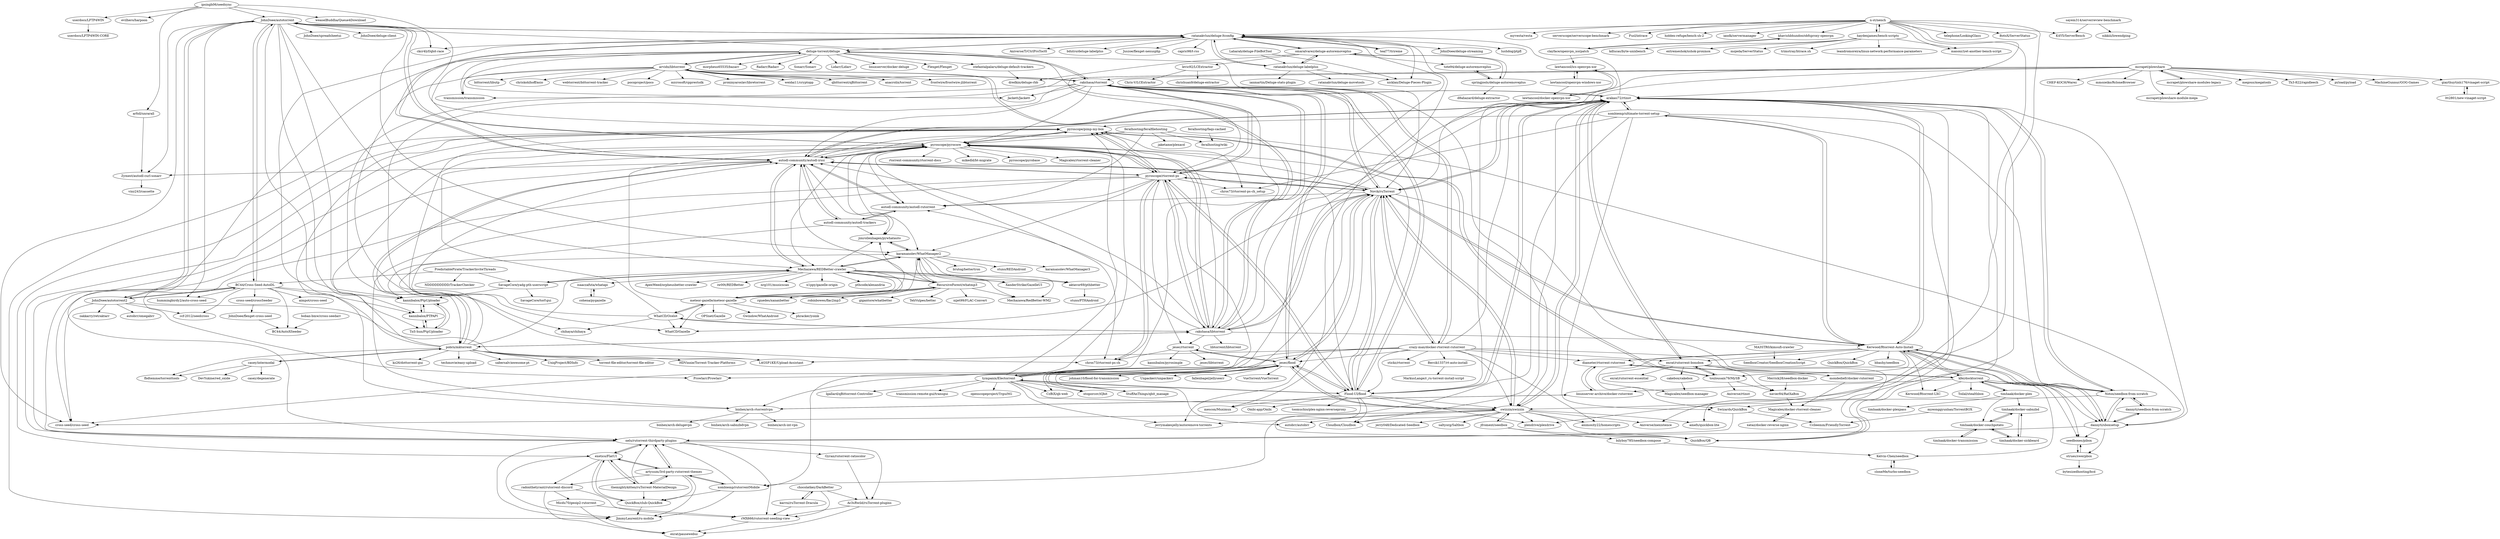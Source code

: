 digraph G {
"ipsingh06/seedsync" -> "weaselBuddha/Queue4Download"
"ipsingh06/seedsync" -> "JohnDoee/autotorrent"
"ipsingh06/seedsync" -> "userdocs/LFTP4WIN"
"ipsingh06/seedsync" -> "evilhero/harpoon"
"ipsingh06/seedsync" -> "pyroscope/pimp-my-box"
"ipsingh06/seedsync" -> "arfoll/unrarall"
"xombiemp/ultimate-torrent-setup" -> "pyroscope/pimp-my-box"
"xombiemp/ultimate-torrent-setup" -> "Kerwood/Rtorrent-Auto-Install"
"xombiemp/ultimate-torrent-setup" -> "arakasi72/rtinst"
"xombiemp/ultimate-torrent-setup" -> "xombiemp/rutorrentMobile"
"xombiemp/ultimate-torrent-setup" -> "Swizards/QuickBox"
"xombiemp/ultimate-torrent-setup" -> "Notos/seedbox-from-scratch"
"xombiemp/ultimate-torrent-setup" -> "chros73/rtorrent-ps-ch_setup"
"xombiemp/ultimate-torrent-setup" -> "QuickBox/QB" ["e"=1]
"deluge-torrent/deluge" -> "ratanakvlun/deluge-ltconfig"
"deluge-torrent/deluge" -> "arvidn/libtorrent"
"deluge-torrent/deluge" -> "rakshasa/rtorrent"
"deluge-torrent/deluge" -> "Novik/ruTorrent"
"deluge-torrent/deluge" -> "morpheus65535/bazarr" ["e"=1]
"deluge-torrent/deluge" -> "Radarr/Radarr" ["e"=1]
"deluge-torrent/deluge" -> "transmission/transmission" ["e"=1]
"deluge-torrent/deluge" -> "Sonarr/Sonarr" ["e"=1]
"deluge-torrent/deluge" -> "Lidarr/Lidarr" ["e"=1]
"deluge-torrent/deluge" -> "linuxserver/docker-deluge" ["e"=1]
"deluge-torrent/deluge" -> "Prowlarr/Prowlarr" ["e"=1]
"deluge-torrent/deluge" -> "Flexget/Flexget" ["e"=1]
"deluge-torrent/deluge" -> "autodl-community/autodl-irssi"
"deluge-torrent/deluge" -> "Jackett/Jackett" ["e"=1]
"deluge-torrent/deluge" -> "stefantalpalaru/deluge-default-trackers"
"haydenjames/bench-scripts" -> "n-st/nench"
"haydenjames/bench-scripts" -> "masonr/yet-another-bench-script" ["e"=1]
"haydenjames/bench-scripts" -> "trimstray/htrace.sh" ["e"=1]
"haydenjames/bench-scripts" -> "leandromoreira/linux-network-performance-parameters" ["e"=1]
"haydenjames/bench-scripts" -> "kdlucas/byte-unixbench" ["e"=1]
"haydenjames/bench-scripts" -> "extremeshok/xshok-proxmox" ["e"=1]
"haydenjames/bench-scripts" -> "mojeda/ServerStatus" ["e"=1]
"omaralvarez/deluge-autoremoveplus" -> "springjools/deluge-autoremoveplus"
"omaralvarez/deluge-autoremoveplus" -> "ratanakvlun/deluge-ltconfig"
"omaralvarez/deluge-autoremoveplus" -> "ratanakvlun/deluge-labelplus"
"omaralvarez/deluge-autoremoveplus" -> "levic92/LCExtractor"
"omaralvarez/deluge-autoremoveplus" -> "dredkin/deluge-rbb"
"omaralvarez/deluge-autoremoveplus" -> "tote94/deluge-autoremoveplus"
"crazy-max/docker-rtorrent-rutorrent" -> "Novik/ruTorrent"
"crazy-max/docker-rtorrent-rutorrent" -> "mondediefr/docker-rutorrent"
"crazy-max/docker-rtorrent-rutorrent" -> "swizzin/swizzin"
"crazy-max/docker-rtorrent-rutorrent" -> "arakasi72/rtinst"
"crazy-max/docker-rtorrent-rutorrent" -> "rakshasa/rtorrent"
"crazy-max/docker-rtorrent-rutorrent" -> "binhex/arch-rtorrentvpn"
"crazy-max/docker-rtorrent-rutorrent" -> "stickz/rtorrent"
"crazy-max/docker-rtorrent-rutorrent" -> "Bercik1337/rt-auto-install"
"crazy-max/docker-rtorrent-rutorrent" -> "diameter/rtorrent-rutorrent"
"crazy-max/docker-rtorrent-rutorrent" -> "cross-seed/cross-seed" ["e"=1]
"crazy-max/docker-rtorrent-rutorrent" -> "animosity22/homescripts" ["e"=1]
"crazy-max/docker-rtorrent-rutorrent" -> "Flood-UI/flood"
"crazy-max/docker-rtorrent-rutorrent" -> "jesec/flood"
"crazy-max/docker-rtorrent-rutorrent" -> "exrat/rutorrent-bonobox"
"crazy-max/docker-rtorrent-rutorrent" -> "L4GSP1KE/Upload-Assistant" ["e"=1]
"pobrn/mktorrent" -> "kz26/dottorrent-gui" ["e"=1]
"pobrn/mktorrent" -> "autodl-community/autodl-irssi"
"pobrn/mktorrent" -> "techmovie/easy-upload" ["e"=1]
"pobrn/mktorrent" -> "L4GSP1KE/Upload-Assistant" ["e"=1]
"pobrn/mktorrent" -> "pyroscope/pyrocore"
"pobrn/mktorrent" -> "sabersalv/awesome-pt" ["e"=1]
"pobrn/mktorrent" -> "ratanakvlun/deluge-ltconfig"
"pobrn/mktorrent" -> "rakshasa/libtorrent"
"pobrn/mktorrent" -> "fbdtemme/torrenttools" ["e"=1]
"pobrn/mktorrent" -> "Mechazawa/REDBetter-crawler"
"pobrn/mktorrent" -> "UniqProject/BDInfo" ["e"=1]
"pobrn/mktorrent" -> "karamanolev/WhatManager2"
"pobrn/mktorrent" -> "casey/intermodal"
"pobrn/mktorrent" -> "torrent-file-editor/torrent-file-editor" ["e"=1]
"pobrn/mktorrent" -> "HDVinnie/Torrent-Tracker-Platforms" ["e"=1]
"timhaak/docker-plex" -> "timhaak/docker-sabnzbd"
"timhaak/docker-plex" -> "timhaak/docker-plexpass"
"timhaak/docker-plex" -> "timhaak/docker-couchpotato"
"timhaak/docker-plex" -> "kfei/docktorrent"
"arfoll/unrarall" -> "Zymest/autodl-curl-sonarr"
"Bercik1337/rt-auto-install" -> "MarkusLange/r_ru-torrent-install-script"
"casey/intermodal" -> "fbdtemme/torrenttools" ["e"=1]
"casey/intermodal" -> "pobrn/mktorrent"
"casey/intermodal" -> "casey/degenerate"
"casey/intermodal" -> "DevYukine/red_oxide" ["e"=1]
"jimrollenhagen/pywhatauto" -> "karamanolev/WhatManager2"
"cakebox/cakebox" -> "Magicalex/seedbox-manager"
"JohnDoee/autotorrent" -> "BC44/Cross-Seed-AutoDL"
"JohnDoee/autotorrent" -> "cross-seed/cross-seed" ["e"=1]
"JohnDoee/autotorrent" -> "JohnDoee/autotorrent2"
"JohnDoee/autotorrent" -> "kannibalox/PTPAPI"
"JohnDoee/autotorrent" -> "pyroscope/pyrocore"
"JohnDoee/autotorrent" -> "TnS-hun/PtpUploader"
"JohnDoee/autotorrent" -> "kannibalox/PtpUploader"
"JohnDoee/autotorrent" -> "Mechazawa/REDBetter-crawler"
"JohnDoee/autotorrent" -> "ckcr4lyf/qbit-race" ["e"=1]
"JohnDoee/autotorrent" -> "hummingbirdy2/auto-cross-seed"
"JohnDoee/autotorrent" -> "JohnDoee/spreadsheetui"
"JohnDoee/autotorrent" -> "JohnDoee/deluge-client"
"JohnDoee/autotorrent" -> "karamanolev/WhatManager2"
"JohnDoee/autotorrent" -> "Zymest/autodl-curl-sonarr"
"JohnDoee/autotorrent" -> "ratanakvlun/deluge-ltconfig"
"teal77/trireme" -> "ratanakvlun/deluge-ltconfig"
"feralhosting/feralfilehosting" -> "autodl-community/autodl-rutorrent"
"feralhosting/feralfilehosting" -> "dannyti/sboxsetup"
"feralhosting/feralfilehosting" -> "pyroscope/pyrocore"
"feralhosting/feralfilehosting" -> "feralhosting/wiki"
"feralhosting/feralfilehosting" -> "autodl-community/autodl-irssi"
"feralhosting/feralfilehosting" -> "jaketame/plexacd" ["e"=1]
"springjools/deluge-autoremoveplus" -> "tote94/deluge-autoremoveplus"
"springjools/deluge-autoremoveplus" -> "omaralvarez/deluge-autoremoveplus"
"springjools/deluge-autoremoveplus" -> "d8ahazard/deluge-extractor"
"Micdu70/geoip2-rutorrent" -> "rMX666/rutorrent-seeding-view"
"Micdu70/geoip2-rutorrent" -> "exrat/pausewebui"
"levic92/LCExtractor" -> "chrishuan9/deluge-extractor"
"levic92/LCExtractor" -> "Chris-V/LCExtractor"
"userdocs/LFTP4WIN" -> "userdocs/LFTP4WIN-CORE"
"timhaak/docker-sabnzbd" -> "timhaak/docker-sickbeard"
"timhaak/docker-sabnzbd" -> "timhaak/docker-couchpotato"
"autodl-community/autodl-trackers" -> "autodl-community/autodl-irssi"
"autodl-community/autodl-trackers" -> "autodl-community/autodl-rutorrent"
"autodl-community/autodl-trackers" -> "kannibalox/PtpUploader"
"autodl-community/autodl-trackers" -> "jimrollenhagen/pywhatauto"
"lawtancool/docker-openvpn-xor" -> "lawtancool/ics-openvpn-xor"
"Magicalex/docker-rtorrent-cleaner" -> "xataz/docker-reverse-nginx"
"timhaak/docker-sickbeard" -> "timhaak/docker-sabnzbd"
"timhaak/docker-sickbeard" -> "timhaak/docker-couchpotato"
"JohnDoee/flexget-cross-seed" -> "BC44/AutoXSeeder"
"karamanolev/WhatManager2" -> "RecursiveForest/whatmp3"
"karamanolev/WhatManager2" -> "Mechazawa/REDBetter-crawler"
"karamanolev/WhatManager2" -> "jimrollenhagen/pywhatauto"
"karamanolev/WhatManager2" -> "Mechazawa/RedBetter-WM2"
"karamanolev/WhatManager2" -> "brutog/bettertron"
"karamanolev/WhatManager2" -> "XanderStrike/GazelleUI"
"karamanolev/WhatManager2" -> "stuxo/REDAndroid"
"karamanolev/WhatManager2" -> "karamanolev/WhatManager3"
"karamanolev/WhatManager2" -> "aktavor69/pthbetter"
"jesec/flood" -> "Flood-UI/flood"
"jesec/flood" -> "VueTorrent/VueTorrent" ["e"=1]
"jesec/flood" -> "jesec/rtorrent"
"jesec/flood" -> "CzBiX/qb-web" ["e"=1]
"jesec/flood" -> "rakshasa/rtorrent"
"jesec/flood" -> "autobrr/autobrr" ["e"=1]
"jesec/flood" -> "Prowlarr/Prowlarr" ["e"=1]
"jesec/flood" -> "swizzin/swizzin"
"jesec/flood" -> "johman10/flood-for-transmission" ["e"=1]
"jesec/flood" -> "ntoporcov/iQbit" ["e"=1]
"jesec/flood" -> "Novik/ruTorrent"
"jesec/flood" -> "Unpackerr/unpackerr" ["e"=1]
"jesec/flood" -> "StuffAnThings/qbit_manage" ["e"=1]
"jesec/flood" -> "tympanix/Electorrent"
"jesec/flood" -> "fallenbagel/jellyseerr" ["e"=1]
"arakasi72/rtinst" -> "swizzin/swizzin"
"arakasi72/rtinst" -> "QuickBox/QB" ["e"=1]
"arakasi72/rtinst" -> "Novik/ruTorrent"
"arakasi72/rtinst" -> "Kerwood/Rtorrent-Auto-Install"
"arakasi72/rtinst" -> "Aniverse/inexistence" ["e"=1]
"arakasi72/rtinst" -> "Flood-UI/flood"
"arakasi72/rtinst" -> "dannyti/sboxsetup"
"arakasi72/rtinst" -> "amefs/quickbox-lite" ["e"=1]
"arakasi72/rtinst" -> "rakshasa/rtorrent"
"arakasi72/rtinst" -> "Cloudbox/Cloudbox" ["e"=1]
"arakasi72/rtinst" -> "autodl-community/autodl-irssi"
"arakasi72/rtinst" -> "exrat/rutorrent-bonobox"
"arakasi72/rtinst" -> "xombiemp/ultimate-torrent-setup"
"arakasi72/rtinst" -> "Notos/seedbox-from-scratch"
"arakasi72/rtinst" -> "ratanakvlun/deluge-ltconfig"
"Novik/ruTorrent" -> "rakshasa/rtorrent"
"Novik/ruTorrent" -> "arakasi72/rtinst"
"Novik/ruTorrent" -> "Flood-UI/flood"
"Novik/ruTorrent" -> "rakshasa/libtorrent"
"Novik/ruTorrent" -> "crazy-max/docker-rtorrent-rutorrent"
"Novik/ruTorrent" -> "swizzin/swizzin"
"Novik/ruTorrent" -> "autodl-community/autodl-irssi"
"Novik/ruTorrent" -> "QuickBox/QB" ["e"=1]
"Novik/ruTorrent" -> "pyroscope/pyrocore"
"Novik/ruTorrent" -> "autodl-community/autodl-rutorrent"
"Novik/ruTorrent" -> "Kerwood/Rtorrent-Auto-Install"
"Novik/ruTorrent" -> "WhatCD/Gazelle" ["e"=1]
"Novik/ruTorrent" -> "pyroscope/rtorrent-ps"
"Novik/ruTorrent" -> "jesec/flood"
"Novik/ruTorrent" -> "mescon/Muximux" ["e"=1]
"rakshasa/rtorrent" -> "Novik/ruTorrent"
"rakshasa/rtorrent" -> "rakshasa/libtorrent"
"rakshasa/rtorrent" -> "Flood-UI/flood"
"rakshasa/rtorrent" -> "arakasi72/rtinst"
"rakshasa/rtorrent" -> "pyroscope/rtorrent-ps"
"rakshasa/rtorrent" -> "jesec/flood"
"rakshasa/rtorrent" -> "arvidn/libtorrent"
"rakshasa/rtorrent" -> "swizzin/swizzin"
"rakshasa/rtorrent" -> "pyroscope/pyrocore"
"rakshasa/rtorrent" -> "deluge-torrent/deluge"
"rakshasa/rtorrent" -> "crazy-max/docker-rtorrent-rutorrent"
"rakshasa/rtorrent" -> "WhatCD/Gazelle" ["e"=1]
"rakshasa/rtorrent" -> "transmission/transmission" ["e"=1]
"rakshasa/rtorrent" -> "autodl-community/autodl-irssi"
"rakshasa/rtorrent" -> "Jackett/Jackett" ["e"=1]
"rakshasa/libtorrent" -> "rakshasa/rtorrent"
"rakshasa/libtorrent" -> "Novik/ruTorrent"
"rakshasa/libtorrent" -> "pyroscope/pyrocore"
"rakshasa/libtorrent" -> "pyroscope/rtorrent-ps"
"rakshasa/libtorrent" -> "pobrn/mktorrent"
"rakshasa/libtorrent" -> "pyroscope/pimp-my-box"
"rakshasa/libtorrent" -> "arvidn/libtorrent"
"rakshasa/libtorrent" -> "autodl-community/autodl-irssi"
"rakshasa/libtorrent" -> "ratanakvlun/deluge-ltconfig"
"rakshasa/libtorrent" -> "WhatCD/Ocelot"
"rakshasa/libtorrent" -> "arakasi72/rtinst"
"rakshasa/libtorrent" -> "Kerwood/Rtorrent-Auto-Install"
"rakshasa/libtorrent" -> "libtorrent/libtorrent"
"rakshasa/libtorrent" -> "jesec/rtorrent"
"rakshasa/libtorrent" -> "autodl-community/autodl-rutorrent"
"MA3STR0/kimsufi-crawler" -> "SeedboxCreator/SeedboxCreationScript"
"pyroscope/rtorrent-ps" -> "pyroscope/pyrocore"
"pyroscope/rtorrent-ps" -> "chros73/rtorrent-ps-ch"
"pyroscope/rtorrent-ps" -> "pyroscope/pimp-my-box"
"pyroscope/rtorrent-ps" -> "rakshasa/rtorrent"
"pyroscope/rtorrent-ps" -> "autodl-community/autodl-irssi"
"pyroscope/rtorrent-ps" -> "rakshasa/libtorrent"
"pyroscope/rtorrent-ps" -> "xombiemp/rutorrentMobile"
"pyroscope/rtorrent-ps" -> "Flood-UI/flood"
"pyroscope/rtorrent-ps" -> "chros73/rtorrent-ps-ch_setup"
"pyroscope/rtorrent-ps" -> "Novik/ruTorrent"
"pyroscope/rtorrent-ps" -> "jesec/rtorrent"
"pyroscope/rtorrent-ps" -> "autodl-community/autodl-rutorrent"
"pyroscope/rtorrent-ps" -> "binhex/arch-rtorrentvpn"
"pyroscope/rtorrent-ps" -> "nelu/rutorrent-thirdparty-plugins"
"pyroscope/rtorrent-ps" -> "karamanolev/WhatManager2"
"BC44/Cross-Seed-AutoDL" -> "JohnDoee/autotorrent2"
"BC44/Cross-Seed-AutoDL" -> "JohnDoee/autotorrent"
"BC44/Cross-Seed-AutoDL" -> "cross-seed/cross-seed" ["e"=1]
"BC44/Cross-Seed-AutoDL" -> "ccf-2012/seedcross" ["e"=1]
"BC44/Cross-Seed-AutoDL" -> "hummingbirdy2/auto-cross-seed"
"BC44/Cross-Seed-AutoDL" -> "kannibalox/PtpUploader"
"BC44/Cross-Seed-AutoDL" -> "BC44/AutoXSeeder"
"BC44/Cross-Seed-AutoDL" -> "cross-seed/crossSeeder"
"BC44/Cross-Seed-AutoDL" -> "kannibalox/PTPAPI"
"BC44/Cross-Seed-AutoDL" -> "aimpot/cross-seed"
"dannyti/sboxsetup" -> "dannyti/seedbox-from-scratch"
"dannyti/sboxsetup" -> "Notos/seedbox-from-scratch"
"dannyti/sboxsetup" -> "strues/swerpbox"
"dannyti/sboxsetup" -> "seedboxes/pibox"
"dannyti/sboxsetup" -> "Kerwood/Rtorrent-Auto-Install"
"dannyti/sboxsetup" -> "nelu/rutorrent-thirdparty-plugins"
"lawtancool/ics-openvpn-xor" -> "lawtancool/docker-openvpn-xor"
"lawtancool/ics-openvpn-xor" -> "lawtancool/openvpn-windows-xor"
"WhatCD/Ocelot" -> "WhatCD/Gazelle" ["e"=1]
"WhatCD/Ocelot" -> "meteor-gazelle/meteor-gazelle"
"WhatCD/Ocelot" -> "chihaya/chihaya" ["e"=1]
"WhatCD/Ocelot" -> "pyroscope/pyrocore"
"WhatCD/Ocelot" -> "rakshasa/libtorrent"
"WhatCD/Ocelot" -> "autodl-community/autodl-irssi"
"dannyti/seedbox-from-scratch" -> "dannyti/sboxsetup"
"dannyti/seedbox-from-scratch" -> "Notos/seedbox-from-scratch"
"toulousain79/MySB" -> "xavier84/RatXaBox"
"toulousain79/MySB" -> "pyroscope/pimp-my-box"
"toulousain79/MySB" -> "exrat/rutorrent-bonobox"
"toulousain79/MySB" -> "Aniverse/rtinst"
"tote94/deluge-autoremoveplus" -> "springjools/deluge-autoremoveplus"
"diameter/rtorrent-rutorrent" -> "kfei/docktorrent"
"diameter/rtorrent-rutorrent" -> "linuxserver-archive/docker-rutorrent"
"kfei/docktorrent" -> "diameter/rtorrent-rutorrent"
"kfei/docktorrent" -> "dannyti/sboxsetup"
"kfei/docktorrent" -> "linuxserver-archive/docker-rutorrent"
"kfei/docktorrent" -> "Kerwood/Rtorrent-Auto-Install"
"kfei/docktorrent" -> "Kerwood/Rtorrent-LXC"
"kfei/docktorrent" -> "Kelvin-Chen/seedbox"
"kfei/docktorrent" -> "Notos/seedbox-from-scratch"
"kfei/docktorrent" -> "timhaak/docker-plex"
"kfei/docktorrent" -> "Toilal/stealthbox"
"kfei/docktorrent" -> "seedboxes/pibox"
"Laharah/deluge-FileBotTool" -> "ratanakvlun/deluge-labelplus"
"Laharah/deluge-FileBotTool" -> "nicklan/Deluge-Pieces-Plugin"
"lawtancool/openvpn-windows-xor" -> "lawtancool/ics-openvpn-xor"
"lawtancool/openvpn-windows-xor" -> "lawtancool/docker-openvpn-xor"
"mondediefr/docker-rutorrent" -> "Magicalex/docker-rtorrent-cleaner"
"boban-bmw/cross-seedarr" -> "BC44/AutoXSeeder"
"Ac3sRwild/ruTorrent-plugins" -> "exrat/pausewebui"
"Ac3sRwild/ruTorrent-plugins" -> "rMX666/rutorrent-seeding-view"
"timhaak/docker-couchpotato" -> "timhaak/docker-sickbeard"
"timhaak/docker-couchpotato" -> "timhaak/docker-transmission"
"timhaak/docker-couchpotato" -> "timhaak/docker-sabnzbd"
"cross-seed/crossSeeder" -> "JohnDoee/flexget-cross-seed"
"timhaak/docker-transmission" -> "timhaak/docker-couchpotato"
"arvidn/libtorrent" -> "qbittorrent/qBittorrent" ["e"=1]
"arvidn/libtorrent" -> "rakshasa/rtorrent"
"arvidn/libtorrent" -> "transmission/transmission" ["e"=1]
"arvidn/libtorrent" -> "deluge-torrent/deluge"
"arvidn/libtorrent" -> "rakshasa/libtorrent"
"arvidn/libtorrent" -> "anacrolix/torrent" ["e"=1]
"arvidn/libtorrent" -> "frostwire/frostwire-jlibtorrent" ["e"=1]
"arvidn/libtorrent" -> "bittorrent/libutp" ["e"=1]
"arvidn/libtorrent" -> "chriskohlhoff/asio" ["e"=1]
"arvidn/libtorrent" -> "webtorrent/bittorrent-tracker" ["e"=1]
"arvidn/libtorrent" -> "chihaya/chihaya" ["e"=1]
"arvidn/libtorrent" -> "pocoproject/poco" ["e"=1]
"arvidn/libtorrent" -> "microsoft/cpprestsdk" ["e"=1]
"arvidn/libtorrent" -> "proninyaroslav/libretorrent" ["e"=1]
"arvidn/libtorrent" -> "weidai11/cryptopp" ["e"=1]
"PredictablePirate/TrackerInviteThreads" -> "NDDDDDDDDD/TrackerChecker"
"PredictablePirate/TrackerInviteThreads" -> "SavageCore/yadg-pth-userscript"
"PredictablePirate/TrackerInviteThreads" -> "BC44/Cross-Seed-AutoDL"
"pyroscope/pyrocore" -> "pyroscope/rtorrent-ps"
"pyroscope/pyrocore" -> "pyroscope/pimp-my-box"
"pyroscope/pyrocore" -> "autodl-community/autodl-irssi"
"pyroscope/pyrocore" -> "rtorrent-community/rtorrent-docs"
"pyroscope/pyrocore" -> "autodl-community/autodl-rutorrent"
"pyroscope/pyrocore" -> "chros73/rtorrent-ps-ch"
"pyroscope/pyrocore" -> "JohnDoee/autotorrent"
"pyroscope/pyrocore" -> "karamanolev/WhatManager2"
"pyroscope/pyrocore" -> "Mechazawa/REDBetter-crawler"
"pyroscope/pyrocore" -> "mikedld/bt-migrate"
"pyroscope/pyrocore" -> "jimrollenhagen/pywhatauto"
"pyroscope/pyrocore" -> "pyroscope/pyrobase"
"pyroscope/pyrocore" -> "Magicalex/rtorrent-cleaner"
"pyroscope/pyrocore" -> "nelu/rutorrent-thirdparty-plugins"
"pyroscope/pyrocore" -> "rakshasa/libtorrent"
"nelu/rutorrent-thirdparty-plugins" -> "Gyran/rutorrent-ratiocolor"
"nelu/rutorrent-thirdparty-plugins" -> "Ac3sRwild/ruTorrent-plugins"
"nelu/rutorrent-thirdparty-plugins" -> "JimmyLaurent/ru-mobile"
"nelu/rutorrent-thirdparty-plugins" -> "exetico/FlatUI"
"nelu/rutorrent-thirdparty-plugins" -> "rMX666/rutorrent-seeding-view"
"nelu/rutorrent-thirdparty-plugins" -> "artyuum/3rd-party-rutorrent-themes"
"Flood-UI/flood" -> "jesec/flood"
"Flood-UI/flood" -> "rakshasa/rtorrent"
"Flood-UI/flood" -> "Novik/ruTorrent"
"Flood-UI/flood" -> "arakasi72/rtinst"
"Flood-UI/flood" -> "pyroscope/pyrocore"
"Flood-UI/flood" -> "pyroscope/rtorrent-ps"
"Flood-UI/flood" -> "swizzin/swizzin"
"Flood-UI/flood" -> "QuickBox/QB" ["e"=1]
"Flood-UI/flood" -> "mescon/Muximux" ["e"=1]
"Flood-UI/flood" -> "plexdrive/plexdrive" ["e"=1]
"Flood-UI/flood" -> "autodl-community/autodl-irssi"
"Flood-UI/flood" -> "Cloudbox/Cloudbox" ["e"=1]
"Flood-UI/flood" -> "tympanix/Electorrent"
"Flood-UI/flood" -> "Ombi-app/Ombi" ["e"=1]
"Flood-UI/flood" -> "toomuchio/plex-nginx-reverseproxy" ["e"=1]
"rMX666/rutorrent-seeding-view" -> "exrat/pausewebui"
"jesec/rtorrent" -> "kannibalox/pyrosimple"
"jesec/rtorrent" -> "jesec/flood"
"jesec/rtorrent" -> "chros73/rtorrent-ps-ch"
"jesec/rtorrent" -> "jesec/libtorrent"
"meteor-gazelle/meteor-gazelle" -> "WhatCD/Ocelot"
"meteor-gazelle/meteor-gazelle" -> "WhatCD/Gazelle" ["e"=1]
"meteor-gazelle/meteor-gazelle" -> "karamanolev/WhatManager2"
"meteor-gazelle/meteor-gazelle" -> "RecursiveForest/whatmp3"
"meteor-gazelle/meteor-gazelle" -> "Mechazawa/REDBetter-crawler"
"meteor-gazelle/meteor-gazelle" -> "OPSnet/Gazelle" ["e"=1]
"meteor-gazelle/meteor-gazelle" -> "Gwindow/WhatAndroid"
"meteor-gazelle/meteor-gazelle" -> "phracker/yoink"
"meteor-gazelle/meteor-gazelle" -> "autodl-community/autodl-irssi"
"meteor-gazelle/meteor-gazelle" -> "pyroscope/pyrocore"
"TnS-hun/PtpUploader" -> "kannibalox/PTPAPI"
"TnS-hun/PtpUploader" -> "kannibalox/PtpUploader"
"mcrapet/plowshare" -> "mcrapet/plowshare-modules-legacy"
"mcrapet/plowshare" -> "mcrapet/plowshare-module-mega"
"mcrapet/plowshare" -> "megous/megatools" ["e"=1]
"mcrapet/plowshare" -> "Th3-822/rapidleech" ["e"=1]
"mcrapet/plowshare" -> "pobrn/mktorrent"
"mcrapet/plowshare" -> "pyload/pyload" ["e"=1]
"mcrapet/plowshare" -> "pyroscope/rtorrent-ps"
"mcrapet/plowshare" -> "MachineGunnur/GOG-Games" ["e"=1]
"mcrapet/plowshare" -> "Novik/ruTorrent"
"mcrapet/plowshare" -> "Flood-UI/flood"
"mcrapet/plowshare" -> "giaythuytinh176/vinaget-script"
"mcrapet/plowshare" -> "CHEF-KOCH/Warez" ["e"=1]
"mcrapet/plowshare" -> "rakshasa/rtorrent"
"mcrapet/plowshare" -> "mmozeiko/RcloneBrowser" ["e"=1]
"Kelvin-Chen/seedbox" -> "cloneMe/turbo-seedbox"
"exrat/rutorrent-bonobox" -> "exrat/rutorrent-essential"
"exrat/rutorrent-bonobox" -> "toulousain79/MySB"
"exrat/rutorrent-bonobox" -> "mondediefr/docker-rutorrent"
"exrat/rutorrent-bonobox" -> "xavier84/RatXaBox"
"exrat/rutorrent-bonobox" -> "Magicalex/seedbox-manager"
"exrat/rutorrent-bonobox" -> "cakebox/cakebox"
"exrat/rutorrent-bonobox" -> "dannyti/sboxsetup"
"exrat/rutorrent-bonobox" -> "arakasi72/rtinst"
"myeonggyunhan/TorrentBOX" -> "Cclleemm/FriendlyTorrent"
"pyroscope/pimp-my-box" -> "pyroscope/pyrocore"
"pyroscope/pimp-my-box" -> "chros73/rtorrent-ps-ch_setup"
"pyroscope/pimp-my-box" -> "pyroscope/rtorrent-ps"
"pyroscope/pimp-my-box" -> "exetico/FlatUI"
"pyroscope/pimp-my-box" -> "JimmyLaurent/ru-mobile"
"pyroscope/pimp-my-box" -> "toulousain79/MySB"
"pyroscope/pimp-my-box" -> "nelu/rutorrent-thirdparty-plugins"
"pyroscope/pimp-my-box" -> "chros73/rtorrent-ps-ch"
"mcrapet/plowshare-modules-legacy" -> "mcrapet/plowshare-module-mega"
"mcrapet/plowshare-modules-legacy" -> "mcrapet/plowshare"
"giaythuytinh176/vinaget-script" -> "ltt2801/new-vinaget-script"
"kannibalox/PtpUploader" -> "kannibalox/PTPAPI"
"kannibalox/PtpUploader" -> "TnS-hun/PtpUploader"
"Gyran/rutorrent-ratiocolor" -> "Ac3sRwild/ruTorrent-plugins"
"Zymest/autodl-curl-sonarr" -> "vinz243/cassette"
"JohnDoee/autotorrent2" -> "BC44/Cross-Seed-AutoDL"
"JohnDoee/autotorrent2" -> "cross-seed/cross-seed" ["e"=1]
"JohnDoee/autotorrent2" -> "ccf-2012/seedcross" ["e"=1]
"JohnDoee/autotorrent2" -> "JohnDoee/autotorrent"
"JohnDoee/autotorrent2" -> "autobrr/omegabrr" ["e"=1]
"JohnDoee/autotorrent2" -> "zakkarry/retraktarr"
"JohnDoee/autotorrent2" -> "L4GSP1KE/Upload-Assistant" ["e"=1]
"RecursiveForest/whatmp3" -> "karamanolev/WhatManager2"
"RecursiveForest/whatmp3" -> "Mechazawa/REDBetter-crawler"
"RecursiveForest/whatmp3" -> "Mechazawa/RedBetter-WM2"
"RecursiveForest/whatmp3" -> "rguedes/xanaxbetter"
"RecursiveForest/whatmp3" -> "jimrollenhagen/pywhatauto"
"RecursiveForest/whatmp3" -> "meteor-gazelle/meteor-gazelle"
"RecursiveForest/whatmp3" -> "robinbowes/flac2mp3"
"RecursiveForest/whatmp3" -> "gigantore/whatbetter"
"RecursiveForest/whatmp3" -> "TehVulpes/better"
"RecursiveForest/whatmp3" -> "nijet99/FLAC-Convert"
"isaaczafuta/whatapi" -> "cohena/pygazelle"
"seedboxes/pibox" -> "strues/swerpbox"
"exetico/FlatUI" -> "QuickBox/club-QuickBox"
"exetico/FlatUI" -> "themightykitten/ruTorrent-MaterialDesign"
"exetico/FlatUI" -> "radonthetyrant/rutorrent-discord"
"exetico/FlatUI" -> "artyuum/3rd-party-rutorrent-themes"
"exetico/FlatUI" -> "nelu/rutorrent-thirdparty-plugins"
"exetico/FlatUI" -> "JimmyLaurent/ru-mobile"
"linuxserver-archive/docker-rutorrent" -> "diameter/rtorrent-rutorrent"
"linuxserver-archive/docker-rutorrent" -> "binhex/arch-rtorrentvpn"
"themightykitten/ruTorrent-MaterialDesign" -> "exetico/FlatUI"
"themightykitten/ruTorrent-MaterialDesign" -> "QuickBox/club-QuickBox"
"themightykitten/ruTorrent-MaterialDesign" -> "nelu/rutorrent-thirdparty-plugins"
"themightykitten/ruTorrent-MaterialDesign" -> "artyuum/3rd-party-rutorrent-themes"
"artyuum/3rd-party-rutorrent-themes" -> "exetico/FlatUI"
"artyuum/3rd-party-rutorrent-themes" -> "nelu/rutorrent-thirdparty-plugins"
"artyuum/3rd-party-rutorrent-themes" -> "radonthetyrant/rutorrent-discord"
"artyuum/3rd-party-rutorrent-themes" -> "xombiemp/rutorrentMobile"
"artyuum/3rd-party-rutorrent-themes" -> "QuickBox/club-QuickBox"
"artyuum/3rd-party-rutorrent-themes" -> "themightykitten/ruTorrent-MaterialDesign"
"artyuum/3rd-party-rutorrent-themes" -> "JimmyLaurent/ru-mobile"
"Notos/seedbox-from-scratch" -> "dannyti/sboxsetup"
"Notos/seedbox-from-scratch" -> "dannyti/seedbox-from-scratch"
"Notos/seedbox-from-scratch" -> "Swizards/QuickBox"
"Notos/seedbox-from-scratch" -> "Kerwood/Rtorrent-Auto-Install"
"Notos/seedbox-from-scratch" -> "arakasi72/rtinst"
"chros73/rtorrent-ps-ch" -> "pyroscope/rtorrent-ps"
"binhex/arch-rtorrentvpn" -> "binhex/arch-delugevpn" ["e"=1]
"binhex/arch-rtorrentvpn" -> "linuxserver-archive/docker-rutorrent"
"binhex/arch-rtorrentvpn" -> "binhex/arch-sabnzbdvpn" ["e"=1]
"binhex/arch-rtorrentvpn" -> "binhex/arch-int-vpn"
"binhex/arch-rtorrentvpn" -> "pyroscope/pimp-my-box"
"sayem314/serverreview-benchmark" -> "K4Y5/ServerBench"
"sayem314/serverreview-benchmark" -> "nikkiii/lowendping"
"cohena/pygazelle" -> "isaaczafuta/whatapi"
"kannibalox/PTPAPI" -> "kannibalox/PtpUploader"
"kannibalox/PTPAPI" -> "TnS-hun/PtpUploader"
"Swizards/QuickBox" -> "nelu/rutorrent-thirdparty-plugins"
"Swizards/QuickBox" -> "Cclleemm/FriendlyTorrent"
"Mechazawa/REDBetter-crawler" -> "ApexWeed/orpheusbetter-crawler" ["e"=1]
"Mechazawa/REDBetter-crawler" -> "karamanolev/WhatManager2"
"Mechazawa/REDBetter-crawler" -> "iw00t/REDBetter" ["e"=1]
"Mechazawa/REDBetter-crawler" -> "Mechazawa/RedBetter-WM2"
"Mechazawa/REDBetter-crawler" -> "SavageCore/yadg-pth-userscript"
"Mechazawa/REDBetter-crawler" -> "aktavor69/pthbetter"
"Mechazawa/REDBetter-crawler" -> "jimrollenhagen/pywhatauto"
"Mechazawa/REDBetter-crawler" -> "rguedes/xanaxbetter"
"Mechazawa/REDBetter-crawler" -> "RecursiveForest/whatmp3"
"Mechazawa/REDBetter-crawler" -> "XanderStrike/GazelleUI"
"Mechazawa/REDBetter-crawler" -> "isaaczafuta/whatapi"
"Mechazawa/REDBetter-crawler" -> "nrg101/musicscan" ["e"=1]
"Mechazawa/REDBetter-crawler" -> "autodl-community/autodl-irssi"
"Mechazawa/REDBetter-crawler" -> "x1ppy/gazelle-origin" ["e"=1]
"Mechazawa/REDBetter-crawler" -> "pthcode/alexandria"
"tympanix/Electorrent" -> "transmission-remote-gui/transgui" ["e"=1]
"tympanix/Electorrent" -> "jesec/flood"
"tympanix/Electorrent" -> "arakasi72/rtinst"
"tympanix/Electorrent" -> "pyroscope/pimp-my-box"
"tympanix/Electorrent" -> "swizzin/swizzin"
"tympanix/Electorrent" -> "Flood-UI/flood"
"tympanix/Electorrent" -> "ntoporcov/iQbit" ["e"=1]
"tympanix/Electorrent" -> "openscopeproject/TrguiNG" ["e"=1]
"tympanix/Electorrent" -> "CzBiX/qb-web" ["e"=1]
"tympanix/Electorrent" -> "pyroscope/pyrocore"
"tympanix/Electorrent" -> "Novik/ruTorrent"
"tympanix/Electorrent" -> "jerrymakesjelly/autoremove-torrents" ["e"=1]
"tympanix/Electorrent" -> "JohnDoee/autotorrent"
"tympanix/Electorrent" -> "StuffAnThings/qbit_manage" ["e"=1]
"tympanix/Electorrent" -> "lgallard/qBittorrent-Controller" ["e"=1]
"cloneMe/turbo-seedbox" -> "Kelvin-Chen/seedbox"
"autodl-community/autodl-irssi" -> "autodl-community/autodl-rutorrent"
"autodl-community/autodl-irssi" -> "autodl-community/autodl-trackers"
"autodl-community/autodl-irssi" -> "pyroscope/pyrocore"
"autodl-community/autodl-irssi" -> "jimrollenhagen/pywhatauto"
"autodl-community/autodl-irssi" -> "Mechazawa/REDBetter-crawler"
"autodl-community/autodl-irssi" -> "Zymest/autodl-curl-sonarr"
"autodl-community/autodl-irssi" -> "Novik/ruTorrent"
"autodl-community/autodl-irssi" -> "pyroscope/pimp-my-box"
"autodl-community/autodl-irssi" -> "pyroscope/rtorrent-ps"
"autodl-community/autodl-irssi" -> "ratanakvlun/deluge-ltconfig"
"autodl-community/autodl-irssi" -> "nelu/rutorrent-thirdparty-plugins"
"autodl-community/autodl-irssi" -> "arakasi72/rtinst"
"autodl-community/autodl-irssi" -> "pobrn/mktorrent"
"xombiemp/rutorrentMobile" -> "JimmyLaurent/ru-mobile"
"xombiemp/rutorrentMobile" -> "QuickBox/club-QuickBox"
"xombiemp/rutorrentMobile" -> "artyuum/3rd-party-rutorrent-themes"
"xombiemp/rutorrentMobile" -> "nelu/rutorrent-thirdparty-plugins"
"xavier84/RatXaBox" -> "Magicalex/docker-rtorrent-cleaner"
"ratanakvlun/deluge-labelplus" -> "ratanakvlun/deluge-ltconfig"
"ratanakvlun/deluge-labelplus" -> "ratanakvlun/deluge-movetools"
"ratanakvlun/deluge-labelplus" -> "ianmartin/Deluge-stats-plugin"
"ratanakvlun/deluge-labelplus" -> "nicklan/Deluge-Pieces-Plugin"
"ratanakvlun/deluge-labelplus" -> "omaralvarez/deluge-autoremoveplus"
"SavageCore/yadg-pth-userscript" -> "SavageCore/torf-gui"
"SavageCore/yadg-pth-userscript" -> "Mechazawa/REDBetter-crawler"
"SavageCore/yadg-pth-userscript" -> "kannibalox/PtpUploader"
"aktavor69/pthbetter" -> "stuxo/PTHAndroid"
"strues/swerpbox" -> "seedboxes/pibox"
"strues/swerpbox" -> "bytesizedhosting/bcd"
"feralhosting/faqs-cached" -> "feralhosting/wiki"
"karrni/ruTorrent-Dracula" -> "chocolatkey/DarkBetter"
"karrni/ruTorrent-Dracula" -> "rMX666/rutorrent-seeding-view"
"jfroment/seedbox" -> "swizzin/swizzin"
"jfroment/seedbox" -> "bilyboy785/seedbox-compose"
"jfroment/seedbox" -> "QuickBox/QB" ["e"=1]
"n-st/nench" -> "haydenjames/bench-scripts"
"n-st/nench" -> "telephone/LookingGlass" ["e"=1]
"n-st/nench" -> "masonr/yet-another-bench-script" ["e"=1]
"n-st/nench" -> "arakasi72/rtinst"
"n-st/nench" -> "K4Y5/ServerBench"
"n-st/nench" -> "BotoX/ServerStatus" ["e"=1]
"n-st/nench" -> "khavishbhundoo/obfsproxy-openvpn"
"n-st/nench" -> "swizzin/swizzin"
"n-st/nench" -> "myvesta/vesta" ["e"=1]
"n-st/nench" -> "serverscope/serverscope-benchmark"
"n-st/nench" -> "Fusl/intrace" ["e"=1]
"n-st/nench" -> "ratanakvlun/deluge-ltconfig"
"n-st/nench" -> "hidden-refuge/bench-sh-2"
"n-st/nench" -> "plexdrive/plexdrive" ["e"=1]
"n-st/nench" -> "iandk/servermanager"
"ratanakvlun/deluge-ltconfig" -> "ratanakvlun/deluge-labelplus"
"ratanakvlun/deluge-ltconfig" -> "omaralvarez/deluge-autoremoveplus"
"ratanakvlun/deluge-ltconfig" -> "ckcr4lyf/qbit-race" ["e"=1]
"ratanakvlun/deluge-ltconfig" -> "nicklan/Deluge-Pieces-Plugin"
"ratanakvlun/deluge-ltconfig" -> "autodl-community/autodl-irssi"
"ratanakvlun/deluge-ltconfig" -> "JohnDoee/deluge-streaming"
"ratanakvlun/deluge-ltconfig" -> "lushdog/ptpfl" ["e"=1]
"ratanakvlun/deluge-ltconfig" -> "Aniverse/TrCtrlProToc0l" ["e"=1]
"ratanakvlun/deluge-ltconfig" -> "deluge-torrent/deluge"
"ratanakvlun/deluge-ltconfig" -> "bdutro/deluge-labelplus"
"ratanakvlun/deluge-ltconfig" -> "JohnDoee/autotorrent"
"ratanakvlun/deluge-ltconfig" -> "jerrymakesjelly/autoremove-torrents" ["e"=1]
"ratanakvlun/deluge-ltconfig" -> "Juszoe/flexget-nexusphp" ["e"=1]
"ratanakvlun/deluge-ltconfig" -> "capric98/t-rss" ["e"=1]
"ratanakvlun/deluge-ltconfig" -> "teal77/trireme"
"bilyboy785/seedbox-compose" -> "Kelvin-Chen/seedbox"
"stefantalpalaru/deluge-default-trackers" -> "dredkin/deluge-rbb"
"QuickBox/club-QuickBox" -> "exetico/FlatUI"
"QuickBox/club-QuickBox" -> "JimmyLaurent/ru-mobile"
"clayface/openvpn_xorpatch" -> "khavishbhundoo/obfsproxy-openvpn"
"clayface/openvpn_xorpatch" -> "lawtancool/ics-openvpn-xor"
"chocolatkey/DarkBetter" -> "rMX666/rutorrent-seeding-view"
"chocolatkey/DarkBetter" -> "karrni/ruTorrent-Dracula"
"chocolatkey/DarkBetter" -> "Ac3sRwild/ruTorrent-plugins"
"radonthetyrant/rutorrent-discord" -> "exrat/pausewebui"
"radonthetyrant/rutorrent-discord" -> "rMX666/rutorrent-seeding-view"
"radonthetyrant/rutorrent-discord" -> "Micdu70/geoip2-rutorrent"
"swizzin/swizzin" -> "arakasi72/rtinst"
"swizzin/swizzin" -> "QuickBox/QB" ["e"=1]
"swizzin/swizzin" -> "amefs/quickbox-lite" ["e"=1]
"swizzin/swizzin" -> "Cloudbox/Cloudbox" ["e"=1]
"swizzin/swizzin" -> "Aniverse/inexistence" ["e"=1]
"swizzin/swizzin" -> "Novik/ruTorrent"
"swizzin/swizzin" -> "jerry048/Dedicated-Seedbox" ["e"=1]
"swizzin/swizzin" -> "plexdrive/plexdrive" ["e"=1]
"swizzin/swizzin" -> "autobrr/autobrr" ["e"=1]
"swizzin/swizzin" -> "animosity22/homescripts" ["e"=1]
"swizzin/swizzin" -> "cross-seed/cross-seed" ["e"=1]
"swizzin/swizzin" -> "jerrymakesjelly/autoremove-torrents" ["e"=1]
"swizzin/swizzin" -> "jesec/flood"
"swizzin/swizzin" -> "saltyorg/Saltbox" ["e"=1]
"swizzin/swizzin" -> "jfroment/seedbox"
"Kerwood/Rtorrent-Auto-Install" -> "Kerwood/Rtorrent-LXC"
"Kerwood/Rtorrent-Auto-Install" -> "dannyti/sboxsetup"
"Kerwood/Rtorrent-Auto-Install" -> "arakasi72/rtinst"
"Kerwood/Rtorrent-Auto-Install" -> "Swizards/QuickBox"
"Kerwood/Rtorrent-Auto-Install" -> "xombiemp/ultimate-torrent-setup"
"Kerwood/Rtorrent-Auto-Install" -> "diameter/rtorrent-rutorrent"
"Kerwood/Rtorrent-Auto-Install" -> "Novik/ruTorrent"
"Kerwood/Rtorrent-Auto-Install" -> "Notos/seedbox-from-scratch"
"Kerwood/Rtorrent-Auto-Install" -> "QuickBox/QuickBox" ["e"=1]
"Kerwood/Rtorrent-Auto-Install" -> "bbashy/seedbox"
"Kerwood/Rtorrent-Auto-Install" -> "kfei/docktorrent"
"Kerwood/Rtorrent-Auto-Install" -> "toulousain79/MySB"
"Kerwood/Rtorrent-Auto-Install" -> "seedboxes/pibox"
"Kerwood/Rtorrent-Auto-Install" -> "SeedboxCreator/SeedboxCreationScript"
"Kerwood/Rtorrent-Auto-Install" -> "exrat/rutorrent-bonobox"
"autodl-community/autodl-rutorrent" -> "autodl-community/autodl-irssi"
"autodl-community/autodl-rutorrent" -> "autodl-community/autodl-trackers"
"khavishbhundoo/obfsproxy-openvpn" -> "clayface/openvpn_xorpatch"
"Merrick28/seedbox-docker" -> "xavier84/RatXaBox"
"ltt2801/new-vinaget-script" -> "giaythuytinh176/vinaget-script"
"xataz/docker-reverse-nginx" -> "Magicalex/docker-rtorrent-cleaner"
"ipsingh06/seedsync" ["l"="-63.538,14.692"]
"weaselBuddha/Queue4Download" ["l"="-63.507,14.667"]
"JohnDoee/autotorrent" ["l"="-63.567,14.786"]
"userdocs/LFTP4WIN" ["l"="-63.486,14.652"]
"evilhero/harpoon" ["l"="-63.524,14.655"]
"pyroscope/pimp-my-box" ["l"="-63.656,14.697"]
"arfoll/unrarall" ["l"="-63.506,14.719"]
"xombiemp/ultimate-torrent-setup" ["l"="-63.701,14.664"]
"Kerwood/Rtorrent-Auto-Install" ["l"="-63.73,14.657"]
"arakasi72/rtinst" ["l"="-63.731,14.715"]
"xombiemp/rutorrentMobile" ["l"="-63.653,14.651"]
"Swizards/QuickBox" ["l"="-63.694,14.623"]
"Notos/seedbox-from-scratch" ["l"="-63.737,14.64"]
"chros73/rtorrent-ps-ch_setup" ["l"="-63.67,14.681"]
"QuickBox/QB" ["l"="-62.907,15.116"]
"deluge-torrent/deluge" ["l"="-63.725,14.827"]
"ratanakvlun/deluge-ltconfig" ["l"="-63.687,14.845"]
"arvidn/libtorrent" ["l"="-63.771,14.829"]
"rakshasa/rtorrent" ["l"="-63.718,14.768"]
"Novik/ruTorrent" ["l"="-63.707,14.736"]
"morpheus65535/bazarr" ["l"="12.742,-6.463"]
"Radarr/Radarr" ["l"="12.811,-6.458"]
"transmission/transmission" ["l"="-49.074,10.051"]
"Sonarr/Sonarr" ["l"="12.832,-6.487"]
"Lidarr/Lidarr" ["l"="12.79,-6.482"]
"linuxserver/docker-deluge" ["l"="11.815,-11.459"]
"Prowlarr/Prowlarr" ["l"="12.715,-6.444"]
"Flexget/Flexget" ["l"="-62.794,15.205"]
"autodl-community/autodl-irssi" ["l"="-63.659,14.779"]
"Jackett/Jackett" ["l"="12.844,-6.424"]
"stefantalpalaru/deluge-default-trackers" ["l"="-63.762,14.896"]
"haydenjames/bench-scripts" ["l"="-63.884,14.853"]
"n-st/nench" ["l"="-63.847,14.804"]
"masonr/yet-another-bench-script" ["l"="-46.515,15.041"]
"trimstray/htrace.sh" ["l"="-14.036,-6.464"]
"leandromoreira/linux-network-performance-parameters" ["l"="7.058,-6.278"]
"kdlucas/byte-unixbench" ["l"="6.873,-6.292"]
"extremeshok/xshok-proxmox" ["l"="9.747,-12.03"]
"mojeda/ServerStatus" ["l"="-43.746,14.025"]
"omaralvarez/deluge-autoremoveplus" ["l"="-63.72,14.926"]
"springjools/deluge-autoremoveplus" ["l"="-63.742,14.956"]
"ratanakvlun/deluge-labelplus" ["l"="-63.694,14.911"]
"levic92/LCExtractor" ["l"="-63.724,14.989"]
"dredkin/deluge-rbb" ["l"="-63.754,14.927"]
"tote94/deluge-autoremoveplus" ["l"="-63.725,14.96"]
"crazy-max/docker-rtorrent-rutorrent" ["l"="-63.722,14.693"]
"mondediefr/docker-rutorrent" ["l"="-63.792,14.686"]
"swizzin/swizzin" ["l"="-63.766,14.734"]
"binhex/arch-rtorrentvpn" ["l"="-63.683,14.644"]
"stickz/rtorrent" ["l"="-63.771,14.694"]
"Bercik1337/rt-auto-install" ["l"="-63.622,14.662"]
"diameter/rtorrent-rutorrent" ["l"="-63.735,14.611"]
"cross-seed/cross-seed" ["l"="12.464,-6.397"]
"animosity22/homescripts" ["l"="12.617,-6.562"]
"Flood-UI/flood" ["l"="-63.688,14.715"]
"jesec/flood" ["l"="-63.684,14.749"]
"exrat/rutorrent-bonobox" ["l"="-63.773,14.673"]
"L4GSP1KE/Upload-Assistant" ["l"="12.35,-6.37"]
"pobrn/mktorrent" ["l"="-63.636,14.816"]
"kz26/dottorrent-gui" ["l"="23.686,-20.89"]
"techmovie/easy-upload" ["l"="-62.84,15.182"]
"pyroscope/pyrocore" ["l"="-63.637,14.766"]
"sabersalv/awesome-pt" ["l"="-62.904,15.202"]
"rakshasa/libtorrent" ["l"="-63.684,14.782"]
"fbdtemme/torrenttools" ["l"="13.154,-6.703"]
"Mechazawa/REDBetter-crawler" ["l"="-63.585,14.832"]
"UniqProject/BDInfo" ["l"="-37.347,20.88"]
"karamanolev/WhatManager2" ["l"="-63.591,14.818"]
"casey/intermodal" ["l"="-63.62,14.9"]
"torrent-file-editor/torrent-file-editor" ["l"="-62.872,15.083"]
"HDVinnie/Torrent-Tracker-Platforms" ["l"="-63.103,15.19"]
"timhaak/docker-plex" ["l"="-63.793,14.531"]
"timhaak/docker-sabnzbd" ["l"="-63.807,14.496"]
"timhaak/docker-plexpass" ["l"="-63.82,14.512"]
"timhaak/docker-couchpotato" ["l"="-63.795,14.489"]
"kfei/docktorrent" ["l"="-63.765,14.594"]
"Zymest/autodl-curl-sonarr" ["l"="-63.558,14.753"]
"MarkusLange/r_ru-torrent-install-script" ["l"="-63.586,14.644"]
"casey/degenerate" ["l"="-63.608,14.949"]
"DevYukine/red_oxide" ["l"="12.262,-6.353"]
"jimrollenhagen/pywhatauto" ["l"="-63.609,14.811"]
"cakebox/cakebox" ["l"="-63.826,14.64"]
"Magicalex/seedbox-manager" ["l"="-63.807,14.646"]
"BC44/Cross-Seed-AutoDL" ["l"="-63.498,14.8"]
"JohnDoee/autotorrent2" ["l"="-63.503,14.777"]
"kannibalox/PTPAPI" ["l"="-63.523,14.801"]
"TnS-hun/PtpUploader" ["l"="-63.535,14.789"]
"kannibalox/PtpUploader" ["l"="-63.544,14.806"]
"ckcr4lyf/qbit-race" ["l"="12.302,-6.442"]
"hummingbirdy2/auto-cross-seed" ["l"="-63.52,14.782"]
"JohnDoee/spreadsheetui" ["l"="-63.532,14.764"]
"JohnDoee/deluge-client" ["l"="-63.513,14.821"]
"teal77/trireme" ["l"="-63.678,14.879"]
"feralhosting/feralfilehosting" ["l"="-63.734,14.745"]
"autodl-community/autodl-rutorrent" ["l"="-63.66,14.763"]
"dannyti/sboxsetup" ["l"="-63.752,14.655"]
"feralhosting/wiki" ["l"="-63.798,14.756"]
"jaketame/plexacd" ["l"="12.57,-6.7"]
"d8ahazard/deluge-extractor" ["l"="-63.764,14.982"]
"Micdu70/geoip2-rutorrent" ["l"="-63.596,14.581"]
"rMX666/rutorrent-seeding-view" ["l"="-63.601,14.611"]
"exrat/pausewebui" ["l"="-63.593,14.598"]
"chrishuan9/deluge-extractor" ["l"="-63.734,15.021"]
"Chris-V/LCExtractor" ["l"="-63.715,15.011"]
"userdocs/LFTP4WIN-CORE" ["l"="-63.463,14.635"]
"timhaak/docker-sickbeard" ["l"="-63.809,14.476"]
"autodl-community/autodl-trackers" ["l"="-63.62,14.789"]
"lawtancool/docker-openvpn-xor" ["l"="-64.04,14.821"]
"lawtancool/ics-openvpn-xor" ["l"="-64.022,14.811"]
"Magicalex/docker-rtorrent-cleaner" ["l"="-63.827,14.679"]
"xataz/docker-reverse-nginx" ["l"="-63.851,14.679"]
"JohnDoee/flexget-cross-seed" ["l"="-63.436,14.812"]
"BC44/AutoXSeeder" ["l"="-63.45,14.8"]
"RecursiveForest/whatmp3" ["l"="-63.586,14.863"]
"Mechazawa/RedBetter-WM2" ["l"="-63.578,14.848"]
"brutog/bettertron" ["l"="-63.567,14.812"]
"XanderStrike/GazelleUI" ["l"="-63.554,14.832"]
"stuxo/REDAndroid" ["l"="-63.564,14.845"]
"karamanolev/WhatManager3" ["l"="-63.567,14.825"]
"aktavor69/pthbetter" ["l"="-63.548,14.851"]
"VueTorrent/VueTorrent" ["l"="-62.689,15.083"]
"jesec/rtorrent" ["l"="-63.629,14.747"]
"CzBiX/qb-web" ["l"="-62.77,15.104"]
"autobrr/autobrr" ["l"="12.533,-6.393"]
"johman10/flood-for-transmission" ["l"="-62.764,14.987"]
"ntoporcov/iQbit" ["l"="12.41,-6.449"]
"Unpackerr/unpackerr" ["l"="12.562,-6.42"]
"StuffAnThings/qbit_manage" ["l"="12.464,-6.356"]
"tympanix/Electorrent" ["l"="-63.656,14.718"]
"fallenbagel/jellyseerr" ["l"="14.752,-6.89"]
"Aniverse/inexistence" ["l"="-62.826,15.127"]
"amefs/quickbox-lite" ["l"="-62.819,15.154"]
"Cloudbox/Cloudbox" ["l"="12.655,-6.51"]
"WhatCD/Gazelle" ["l"="-63.127,15.188"]
"pyroscope/rtorrent-ps" ["l"="-63.657,14.737"]
"mescon/Muximux" ["l"="12.769,-6.608"]
"WhatCD/Ocelot" ["l"="-63.66,14.818"]
"libtorrent/libtorrent" ["l"="-63.693,14.822"]
"MA3STR0/kimsufi-crawler" ["l"="-63.721,14.511"]
"SeedboxCreator/SeedboxCreationScript" ["l"="-63.725,14.566"]
"chros73/rtorrent-ps-ch" ["l"="-63.632,14.729"]
"nelu/rutorrent-thirdparty-plugins" ["l"="-63.646,14.666"]
"ccf-2012/seedcross" ["l"="-62.876,15.242"]
"cross-seed/crossSeeder" ["l"="-63.46,14.811"]
"aimpot/cross-seed" ["l"="-63.472,14.799"]
"dannyti/seedbox-from-scratch" ["l"="-63.762,14.633"]
"strues/swerpbox" ["l"="-63.803,14.615"]
"seedboxes/pibox" ["l"="-63.779,14.622"]
"lawtancool/openvpn-windows-xor" ["l"="-64.041,14.804"]
"meteor-gazelle/meteor-gazelle" ["l"="-63.62,14.84"]
"chihaya/chihaya" ["l"="-63.266,15.194"]
"toulousain79/MySB" ["l"="-63.741,14.675"]
"xavier84/RatXaBox" ["l"="-63.8,14.67"]
"Aniverse/rtinst" ["l"="-63.778,14.652"]
"linuxserver-archive/docker-rutorrent" ["l"="-63.713,14.598"]
"Kerwood/Rtorrent-LXC" ["l"="-63.756,14.614"]
"Kelvin-Chen/seedbox" ["l"="-63.833,14.589"]
"Toilal/stealthbox" ["l"="-63.783,14.563"]
"Laharah/deluge-FileBotTool" ["l"="-63.67,14.943"]
"nicklan/Deluge-Pieces-Plugin" ["l"="-63.674,14.907"]
"boban-bmw/cross-seedarr" ["l"="-63.42,14.796"]
"Ac3sRwild/ruTorrent-plugins" ["l"="-63.602,14.626"]
"timhaak/docker-transmission" ["l"="-63.79,14.471"]
"qbittorrent/qBittorrent" ["l"="-49.074,9.977"]
"anacrolix/torrent" ["l"="-63.4,15.201"]
"frostwire/frostwire-jlibtorrent" ["l"="-3.199,12.944"]
"bittorrent/libutp" ["l"="-22.609,6.775"]
"chriskohlhoff/asio" ["l"="-19.794,-25.775"]
"webtorrent/bittorrent-tracker" ["l"="40.983,9.753"]
"pocoproject/poco" ["l"="-19.769,-25.693"]
"microsoft/cpprestsdk" ["l"="-19.732,-25.72"]
"proninyaroslav/libretorrent" ["l"="-52.452,9.168"]
"weidai11/cryptopp" ["l"="-19.821,-25.644"]
"PredictablePirate/TrackerInviteThreads" ["l"="-63.469,14.844"]
"NDDDDDDDDD/TrackerChecker" ["l"="-63.432,14.863"]
"SavageCore/yadg-pth-userscript" ["l"="-63.525,14.843"]
"rtorrent-community/rtorrent-docs" ["l"="-63.599,14.782"]
"mikedld/bt-migrate" ["l"="-63.581,14.749"]
"pyroscope/pyrobase" ["l"="-63.608,14.766"]
"Magicalex/rtorrent-cleaner" ["l"="-63.591,14.767"]
"Gyran/rutorrent-ratiocolor" ["l"="-63.608,14.644"]
"JimmyLaurent/ru-mobile" ["l"="-63.636,14.651"]
"exetico/FlatUI" ["l"="-63.642,14.634"]
"artyuum/3rd-party-rutorrent-themes" ["l"="-63.629,14.633"]
"plexdrive/plexdrive" ["l"="12.657,-6.58"]
"Ombi-app/Ombi" ["l"="12.739,-6.511"]
"toomuchio/plex-nginx-reverseproxy" ["l"="12.64,-6.594"]
"kannibalox/pyrosimple" ["l"="-63.576,14.726"]
"jesec/libtorrent" ["l"="-63.599,14.742"]
"OPSnet/Gazelle" ["l"="-63.06,15.19"]
"Gwindow/WhatAndroid" ["l"="-63.635,14.874"]
"phracker/yoink" ["l"="-63.609,14.873"]
"mcrapet/plowshare" ["l"="-63.612,14.715"]
"mcrapet/plowshare-modules-legacy" ["l"="-63.582,14.686"]
"mcrapet/plowshare-module-mega" ["l"="-63.575,14.703"]
"megous/megatools" ["l"="-51.929,8.902"]
"Th3-822/rapidleech" ["l"="-44.689,17.062"]
"pyload/pyload" ["l"="12.885,-6.472"]
"MachineGunnur/GOG-Games" ["l"="-52.227,11.933"]
"giaythuytinh176/vinaget-script" ["l"="-63.517,14.689"]
"CHEF-KOCH/Warez" ["l"="-50.017,9.957"]
"mmozeiko/RcloneBrowser" ["l"="-45.332,15.387"]
"cloneMe/turbo-seedbox" ["l"="-63.853,14.571"]
"exrat/rutorrent-essential" ["l"="-63.815,14.666"]
"myeonggyunhan/TorrentBOX" ["l"="-63.664,14.53"]
"Cclleemm/FriendlyTorrent" ["l"="-63.677,14.567"]
"ltt2801/new-vinaget-script" ["l"="-63.483,14.683"]
"vinz243/cassette" ["l"="-63.53,14.74"]
"autobrr/omegabrr" ["l"="12.342,-6.4"]
"zakkarry/retraktarr" ["l"="-63.462,14.766"]
"rguedes/xanaxbetter" ["l"="-63.558,14.869"]
"robinbowes/flac2mp3" ["l"="-63.551,14.919"]
"gigantore/whatbetter" ["l"="-63.561,14.893"]
"TehVulpes/better" ["l"="-63.574,14.904"]
"nijet99/FLAC-Convert" ["l"="-63.584,14.895"]
"isaaczafuta/whatapi" ["l"="-63.538,14.877"]
"cohena/pygazelle" ["l"="-63.523,14.893"]
"QuickBox/club-QuickBox" ["l"="-63.626,14.619"]
"themightykitten/ruTorrent-MaterialDesign" ["l"="-63.642,14.612"]
"radonthetyrant/rutorrent-discord" ["l"="-63.613,14.598"]
"binhex/arch-delugevpn" ["l"="12.774,-6.337"]
"binhex/arch-sabnzbdvpn" ["l"="12.763,-6.218"]
"binhex/arch-int-vpn" ["l"="-63.673,14.597"]
"sayem314/serverreview-benchmark" ["l"="-63.952,14.858"]
"K4Y5/ServerBench" ["l"="-63.914,14.833"]
"nikkiii/lowendping" ["l"="-63.973,14.873"]
"ApexWeed/orpheusbetter-crawler" ["l"="12.234,-6.341"]
"iw00t/REDBetter" ["l"="12.281,-6.351"]
"nrg101/musicscan" ["l"="12.508,-6.151"]
"x1ppy/gazelle-origin" ["l"="12.448,-6.176"]
"pthcode/alexandria" ["l"="-63.571,14.877"]
"transmission-remote-gui/transgui" ["l"="-62.788,15.038"]
"openscopeproject/TrguiNG" ["l"="-62.747,15.127"]
"jerrymakesjelly/autoremove-torrents" ["l"="-62.84,15.146"]
"lgallard/qBittorrent-Controller" ["l"="-62.872,14.982"]
"ratanakvlun/deluge-movetools" ["l"="-63.694,14.937"]
"ianmartin/Deluge-stats-plugin" ["l"="-63.694,14.953"]
"SavageCore/torf-gui" ["l"="-63.493,14.866"]
"stuxo/PTHAndroid" ["l"="-63.515,14.873"]
"bytesizedhosting/bcd" ["l"="-63.846,14.605"]
"feralhosting/faqs-cached" ["l"="-63.832,14.758"]
"karrni/ruTorrent-Dracula" ["l"="-63.575,14.59"]
"chocolatkey/DarkBetter" ["l"="-63.579,14.607"]
"jfroment/seedbox" ["l"="-63.829,14.708"]
"bilyboy785/seedbox-compose" ["l"="-63.857,14.642"]
"telephone/LookingGlass" ["l"="-46.556,14.849"]
"BotoX/ServerStatus" ["l"="-43.8,14.001"]
"khavishbhundoo/obfsproxy-openvpn" ["l"="-63.939,14.803"]
"myvesta/vesta" ["l"="12.061,-33.991"]
"serverscope/serverscope-benchmark" ["l"="-63.878,14.782"]
"Fusl/intrace" ["l"="-46.46,14.788"]
"hidden-refuge/bench-sh-2" ["l"="-63.897,14.799"]
"iandk/servermanager" ["l"="-63.876,14.815"]
"JohnDoee/deluge-streaming" ["l"="-63.722,14.89"]
"lushdog/ptpfl" ["l"="-62.934,15.101"]
"Aniverse/TrCtrlProToc0l" ["l"="-62.887,15.13"]
"bdutro/deluge-labelplus" ["l"="-63.704,14.874"]
"Juszoe/flexget-nexusphp" ["l"="-62.839,15.162"]
"capric98/t-rss" ["l"="-62.952,15.106"]
"clayface/openvpn_xorpatch" ["l"="-63.979,14.806"]
"jerry048/Dedicated-Seedbox" ["l"="-62.788,15.178"]
"saltyorg/Saltbox" ["l"="12.557,-6.48"]
"QuickBox/QuickBox" ["l"="-43.834,13.911"]
"bbashy/seedbox" ["l"="-63.718,14.626"]
"Merrick28/seedbox-docker" ["l"="-63.839,14.664"]
}
